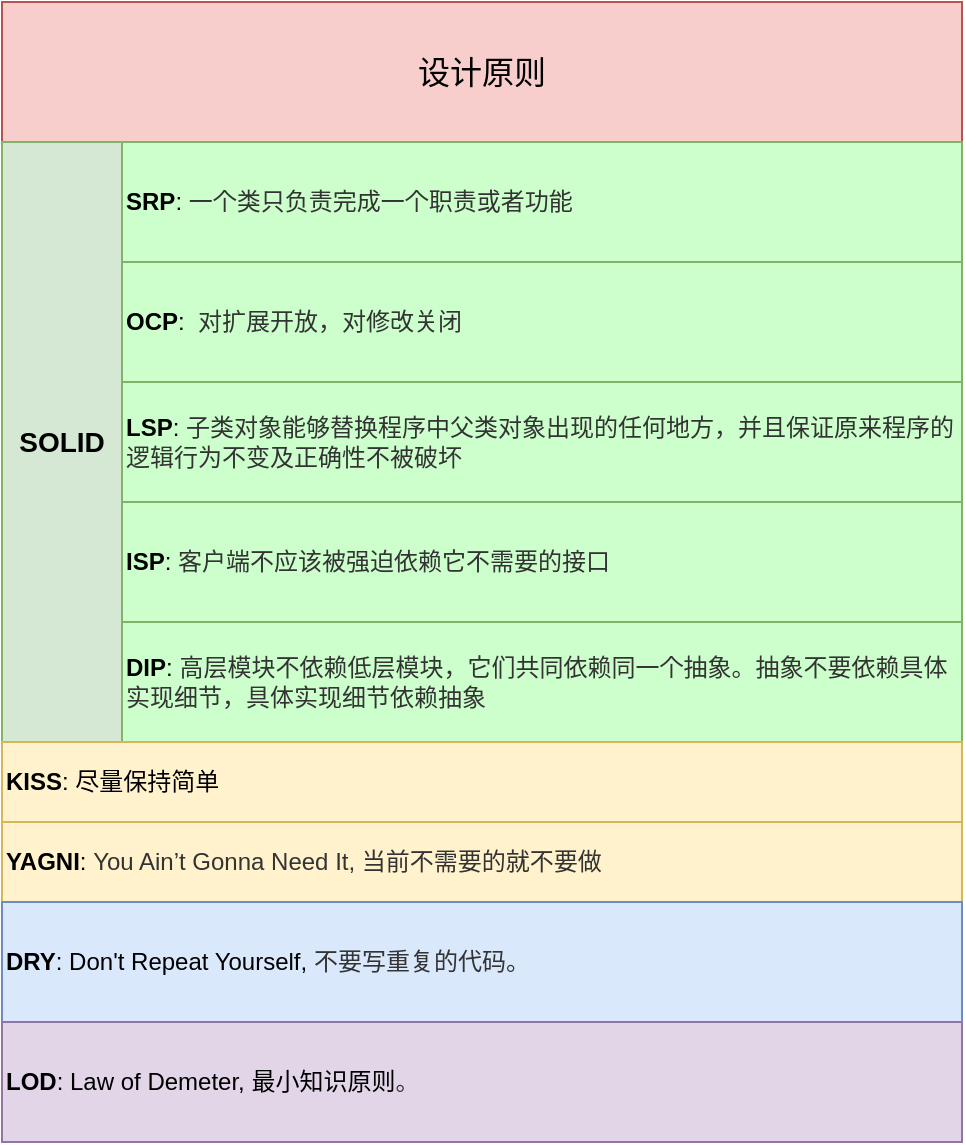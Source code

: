 <mxfile version="17.5.0" type="github">
  <diagram id="6VIBzNW0BcymP9SfT1m7" name="Page-1">
    <mxGraphModel dx="743" dy="860" grid="1" gridSize="10" guides="1" tooltips="1" connect="1" arrows="1" fold="1" page="1" pageScale="1" pageWidth="827" pageHeight="1169" math="0" shadow="0">
      <root>
        <mxCell id="0" />
        <mxCell id="1" parent="0" />
        <mxCell id="bmrYp95nAStiTVVaU8XS-1" value="" style="rounded=0;whiteSpace=wrap;html=1;" vertex="1" parent="1">
          <mxGeometry x="120" y="170" width="400" height="570" as="geometry" />
        </mxCell>
        <mxCell id="bmrYp95nAStiTVVaU8XS-2" value="设计原则" style="rounded=0;whiteSpace=wrap;html=1;fontSize=16;fillColor=#f8cecc;strokeColor=#b85450;" vertex="1" parent="1">
          <mxGeometry x="120" y="170" width="480" height="70" as="geometry" />
        </mxCell>
        <mxCell id="bmrYp95nAStiTVVaU8XS-3" value="SOLID" style="rounded=0;whiteSpace=wrap;html=1;fontSize=14;fontStyle=1;fillColor=#d5e8d4;strokeColor=#82b366;" vertex="1" parent="1">
          <mxGeometry x="120" y="240" width="60" height="300" as="geometry" />
        </mxCell>
        <mxCell id="bmrYp95nAStiTVVaU8XS-4" value="&lt;b&gt;SRP&lt;/b&gt;:&amp;nbsp;&lt;span style=&quot;color: rgb(51 , 51 , 51) ; font-size: 12px&quot;&gt;一个类只负责完成一个职责或者功能&lt;/span&gt;" style="rounded=0;whiteSpace=wrap;html=1;fontSize=12;align=left;fillColor=#CCFFCC;strokeColor=#82b366;" vertex="1" parent="1">
          <mxGeometry x="180" y="240" width="420" height="60" as="geometry" />
        </mxCell>
        <mxCell id="bmrYp95nAStiTVVaU8XS-5" value="&lt;b&gt;OCP&lt;/b&gt;:&amp;nbsp;&amp;nbsp;&lt;span style=&quot;color: rgb(51 , 51 , 51) ; font-size: 12px&quot;&gt;对扩展开放，对修改关闭&lt;/span&gt;" style="rounded=0;whiteSpace=wrap;html=1;fontSize=12;align=left;fillColor=#CCFFCC;strokeColor=#82b366;" vertex="1" parent="1">
          <mxGeometry x="180" y="300" width="420" height="60" as="geometry" />
        </mxCell>
        <mxCell id="bmrYp95nAStiTVVaU8XS-6" value="&lt;b&gt;LSP&lt;/b&gt;:&amp;nbsp;&lt;span style=&quot;color: rgb(51 , 51 , 51) ; font-size: 12px&quot;&gt;子类对象能够替换程序中父类对象出现的任何地方，并且保证原来程序的逻辑行为不变及正确性不被破坏&lt;/span&gt;" style="rounded=0;whiteSpace=wrap;html=1;fontSize=12;align=left;fillColor=#CCFFCC;strokeColor=#82b366;" vertex="1" parent="1">
          <mxGeometry x="180" y="360" width="420" height="60" as="geometry" />
        </mxCell>
        <mxCell id="bmrYp95nAStiTVVaU8XS-7" value="&lt;font style=&quot;font-size: 12px&quot;&gt;&lt;b&gt;ISP&lt;/b&gt;:&amp;nbsp;&lt;span style=&quot;color: rgb(51 , 51 , 51)&quot;&gt;客户端不应该被强迫依赖它不需要的接口&lt;/span&gt;&lt;/font&gt;" style="rounded=0;whiteSpace=wrap;html=1;fontSize=12;align=left;fillColor=#CCFFCC;strokeColor=#82b366;" vertex="1" parent="1">
          <mxGeometry x="180" y="420" width="420" height="60" as="geometry" />
        </mxCell>
        <mxCell id="bmrYp95nAStiTVVaU8XS-8" value="&lt;font style=&quot;font-size: 12px&quot;&gt;&lt;font style=&quot;font-size: 12px&quot;&gt;&lt;b&gt;DIP&lt;/b&gt;:&amp;nbsp;&lt;/font&gt;&lt;span&gt;&lt;span class=&quot;ne-text&quot; style=&quot;color: rgb(51 , 51 , 51)&quot;&gt;高层模块不依赖低层模块，它们共同依赖同一个抽象。抽象不要依赖具体实现细节，具体实现细节依赖抽象&lt;/span&gt;&lt;/span&gt;&lt;/font&gt;" style="rounded=0;whiteSpace=wrap;html=1;fontSize=12;align=left;fillColor=#CCFFCC;strokeColor=#82b366;" vertex="1" parent="1">
          <mxGeometry x="180" y="480" width="420" height="60" as="geometry" />
        </mxCell>
        <mxCell id="bmrYp95nAStiTVVaU8XS-9" value="&lt;b&gt;KISS&lt;/b&gt;: 尽量保持简单" style="rounded=0;whiteSpace=wrap;html=1;fontSize=12;align=left;fillColor=#fff2cc;strokeColor=#d6b656;" vertex="1" parent="1">
          <mxGeometry x="120" y="540" width="480" height="40" as="geometry" />
        </mxCell>
        <mxCell id="bmrYp95nAStiTVVaU8XS-10" value="&lt;font style=&quot;font-size: 12px&quot;&gt;&lt;b&gt;YAGNI&lt;/b&gt;:&amp;nbsp;&lt;span style=&quot;color: rgb(51 , 51 , 51)&quot;&gt;You Ain’t Gonna Need It, 当前不需要的就不要做&lt;/span&gt;&lt;/font&gt;" style="rounded=0;whiteSpace=wrap;html=1;fontSize=12;align=left;fillColor=#fff2cc;strokeColor=#d6b656;" vertex="1" parent="1">
          <mxGeometry x="120" y="580" width="480" height="40" as="geometry" />
        </mxCell>
        <mxCell id="bmrYp95nAStiTVVaU8XS-11" value="&lt;font style=&quot;font-size: 12px&quot;&gt;&lt;b&gt;DRY&lt;/b&gt;: Don&#39;t Repeat Yourself,&amp;nbsp;&lt;span class=&quot;ne-text&quot; style=&quot;color: rgb(51 , 51 , 51)&quot;&gt;不要写重复的代码&lt;/span&gt;&lt;span class=&quot;ne-text&quot; style=&quot;color: rgb(51 , 51 , 51)&quot;&gt;。&lt;/span&gt;&lt;/font&gt;" style="rounded=0;whiteSpace=wrap;html=1;fontSize=12;align=left;fillColor=#dae8fc;strokeColor=#6c8ebf;" vertex="1" parent="1">
          <mxGeometry x="120" y="620" width="480" height="60" as="geometry" />
        </mxCell>
        <mxCell id="bmrYp95nAStiTVVaU8XS-12" value="&lt;font style=&quot;font-size: 12px&quot;&gt;&lt;b&gt;LOD&lt;/b&gt;: Law of Demeter, 最小知识原则&lt;span class=&quot;ne-text&quot; style=&quot;color: rgb(51 , 51 , 51)&quot;&gt;。&lt;/span&gt;&lt;/font&gt;" style="rounded=0;whiteSpace=wrap;html=1;fontSize=12;align=left;fillColor=#e1d5e7;strokeColor=#9673a6;" vertex="1" parent="1">
          <mxGeometry x="120" y="680" width="480" height="60" as="geometry" />
        </mxCell>
      </root>
    </mxGraphModel>
  </diagram>
</mxfile>
